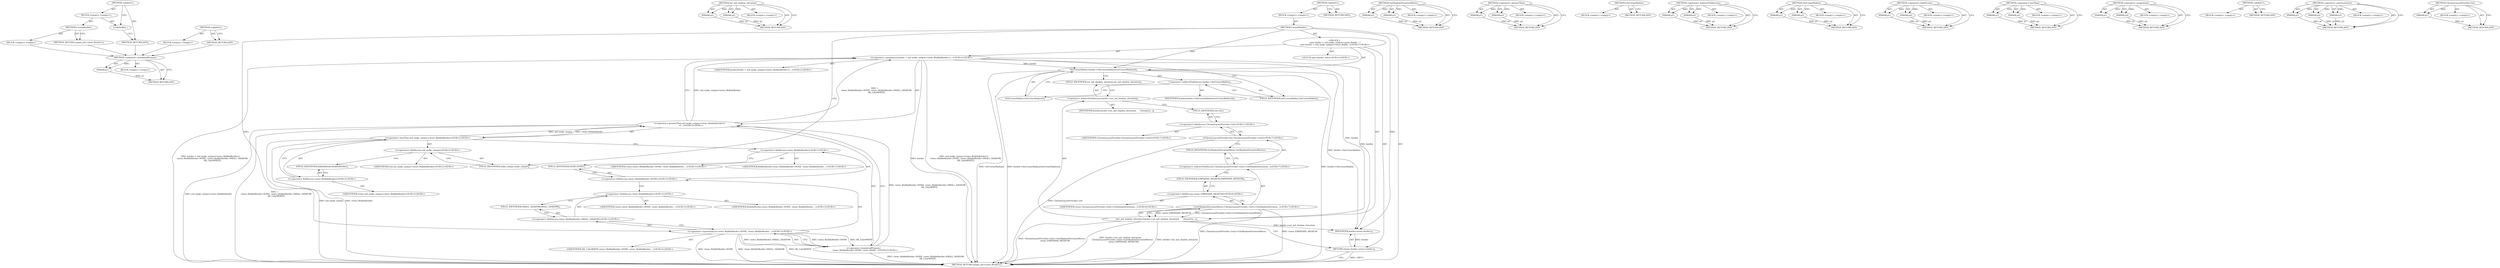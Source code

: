 digraph "&lt;global&gt;" {
vulnerable_96 [label=<(METHOD,&lt;operator&gt;.bracketedPrimary)>];
vulnerable_97 [label=<(PARAM,p1)>];
vulnerable_98 [label=<(BLOCK,&lt;empty&gt;,&lt;empty&gt;)>];
vulnerable_99 [label=<(METHOD_RETURN,ANY)>];
vulnerable_119 [label=<(METHOD,set_md_shadow_elevation)>];
vulnerable_120 [label=<(PARAM,p1)>];
vulnerable_121 [label=<(PARAM,p2)>];
vulnerable_122 [label=<(BLOCK,&lt;empty&gt;,&lt;empty&gt;)>];
vulnerable_123 [label=<(METHOD_RETURN,ANY)>];
vulnerable_6 [label=<(METHOD,&lt;global&gt;)<SUB>1</SUB>>];
vulnerable_7 [label=<(BLOCK,&lt;empty&gt;,&lt;empty&gt;)<SUB>1</SUB>>];
vulnerable_8 [label=<(METHOD,CreateBorder)<SUB>1</SUB>>];
vulnerable_9 [label="<(BLOCK,{
  auto border = std::make_unique&lt;views::Bubbl...,{
  auto border = std::make_unique&lt;views::Bubbl...)<SUB>1</SUB>>"];
vulnerable_10 [label="<(LOCAL,auto border: auto)<SUB>2</SUB>>"];
vulnerable_11 [label="<(&lt;operator&gt;.assignment,border = std::make_unique&lt;views::BubbleBorder&gt;(...)<SUB>2</SUB>>"];
vulnerable_12 [label="<(IDENTIFIER,border,border = std::make_unique&lt;views::BubbleBorder&gt;(...)<SUB>2</SUB>>"];
vulnerable_13 [label="<(&lt;operator&gt;.greaterThan,std::make_unique&lt;views::BubbleBorder&gt;(
      vi...)<SUB>2</SUB>>"];
vulnerable_14 [label="<(&lt;operator&gt;.lessThan,std::make_unique&lt;views::BubbleBorder)<SUB>2</SUB>>"];
vulnerable_15 [label="<(&lt;operator&gt;.fieldAccess,std::make_unique)<SUB>2</SUB>>"];
vulnerable_16 [label="<(IDENTIFIER,std,std::make_unique&lt;views::BubbleBorder)<SUB>2</SUB>>"];
vulnerable_17 [label=<(FIELD_IDENTIFIER,make_unique,make_unique)<SUB>2</SUB>>];
vulnerable_18 [label="<(&lt;operator&gt;.fieldAccess,views::BubbleBorder)<SUB>2</SUB>>"];
vulnerable_19 [label="<(IDENTIFIER,views,std::make_unique&lt;views::BubbleBorder)<SUB>2</SUB>>"];
vulnerable_20 [label=<(FIELD_IDENTIFIER,BubbleBorder,BubbleBorder)<SUB>2</SUB>>];
vulnerable_21 [label="<(&lt;operator&gt;.bracketedPrimary,(
      views::BubbleBorder::NONE, views::Bubbl...)<SUB>2</SUB>>"];
vulnerable_22 [label="<(&lt;operator&gt;.expressionList,views::BubbleBorder::NONE, views::BubbleBorder:...)<SUB>3</SUB>>"];
vulnerable_23 [label="<(&lt;operator&gt;.fieldAccess,views::BubbleBorder::NONE)<SUB>3</SUB>>"];
vulnerable_24 [label="<(&lt;operator&gt;.fieldAccess,views::BubbleBorder)<SUB>3</SUB>>"];
vulnerable_25 [label="<(IDENTIFIER,views,views::BubbleBorder::NONE, views::BubbleBorder:...)<SUB>3</SUB>>"];
vulnerable_26 [label="<(IDENTIFIER,BubbleBorder,views::BubbleBorder::NONE, views::BubbleBorder:...)<SUB>3</SUB>>"];
vulnerable_27 [label=<(FIELD_IDENTIFIER,NONE,NONE)<SUB>3</SUB>>];
vulnerable_28 [label="<(&lt;operator&gt;.fieldAccess,views::BubbleBorder::SMALL_SHADOW)<SUB>3</SUB>>"];
vulnerable_29 [label="<(&lt;operator&gt;.fieldAccess,views::BubbleBorder)<SUB>3</SUB>>"];
vulnerable_30 [label="<(IDENTIFIER,views,views::BubbleBorder::NONE, views::BubbleBorder:...)<SUB>3</SUB>>"];
vulnerable_31 [label="<(IDENTIFIER,BubbleBorder,views::BubbleBorder::NONE, views::BubbleBorder:...)<SUB>3</SUB>>"];
vulnerable_32 [label=<(FIELD_IDENTIFIER,SMALL_SHADOW,SMALL_SHADOW)<SUB>3</SUB>>];
vulnerable_33 [label="<(IDENTIFIER,SK_ColorWHITE,views::BubbleBorder::NONE, views::BubbleBorder:...)<SUB>4</SUB>>"];
vulnerable_34 [label=<(SetCornerRadius,border-&gt;SetCornerRadius(GetCornerRadius()))<SUB>5</SUB>>];
vulnerable_35 [label=<(&lt;operator&gt;.indirectFieldAccess,border-&gt;SetCornerRadius)<SUB>5</SUB>>];
vulnerable_36 [label=<(IDENTIFIER,border,border-&gt;SetCornerRadius(GetCornerRadius()))<SUB>5</SUB>>];
vulnerable_37 [label=<(FIELD_IDENTIFIER,SetCornerRadius,SetCornerRadius)<SUB>5</SUB>>];
vulnerable_38 [label=<(GetCornerRadius,GetCornerRadius())<SUB>5</SUB>>];
vulnerable_39 [label=<(set_md_shadow_elevation,border-&gt;set_md_shadow_elevation(
      ChromeLa...)<SUB>6</SUB>>];
vulnerable_40 [label=<(&lt;operator&gt;.indirectFieldAccess,border-&gt;set_md_shadow_elevation)<SUB>6</SUB>>];
vulnerable_41 [label=<(IDENTIFIER,border,border-&gt;set_md_shadow_elevation(
      ChromeLa...)<SUB>6</SUB>>];
vulnerable_42 [label=<(FIELD_IDENTIFIER,set_md_shadow_elevation,set_md_shadow_elevation)<SUB>6</SUB>>];
vulnerable_43 [label="<(GetShadowElevationMetric,ChromeLayoutProvider::Get()-&gt;GetShadowElevation...)<SUB>7</SUB>>"];
vulnerable_44 [label="<(&lt;operator&gt;.indirectFieldAccess,ChromeLayoutProvider::Get()-&gt;GetShadowElevation...)<SUB>7</SUB>>"];
vulnerable_45 [label="<(ChromeLayoutProvider.Get,ChromeLayoutProvider::Get())<SUB>7</SUB>>"];
vulnerable_46 [label="<(&lt;operator&gt;.fieldAccess,ChromeLayoutProvider::Get)<SUB>7</SUB>>"];
vulnerable_47 [label="<(IDENTIFIER,ChromeLayoutProvider,ChromeLayoutProvider::Get())<SUB>7</SUB>>"];
vulnerable_48 [label=<(FIELD_IDENTIFIER,Get,Get)<SUB>7</SUB>>];
vulnerable_49 [label=<(FIELD_IDENTIFIER,GetShadowElevationMetric,GetShadowElevationMetric)<SUB>7</SUB>>];
vulnerable_50 [label="<(&lt;operator&gt;.fieldAccess,views::EMPHASIS_MEDIUM)<SUB>8</SUB>>"];
vulnerable_51 [label="<(IDENTIFIER,views,ChromeLayoutProvider::Get()-&gt;GetShadowElevation...)<SUB>8</SUB>>"];
vulnerable_52 [label=<(FIELD_IDENTIFIER,EMPHASIS_MEDIUM,EMPHASIS_MEDIUM)<SUB>8</SUB>>];
vulnerable_53 [label=<(RETURN,return border;,return border;)<SUB>9</SUB>>];
vulnerable_54 [label=<(IDENTIFIER,border,return border;)<SUB>9</SUB>>];
vulnerable_55 [label=<(METHOD_RETURN,unique_ptr&lt;views.Border&gt;)<SUB>1</SUB>>];
vulnerable_57 [label=<(METHOD_RETURN,ANY)<SUB>1</SUB>>];
vulnerable_124 [label=<(METHOD,GetShadowElevationMetric)>];
vulnerable_125 [label=<(PARAM,p1)>];
vulnerable_126 [label=<(PARAM,p2)>];
vulnerable_127 [label=<(BLOCK,&lt;empty&gt;,&lt;empty&gt;)>];
vulnerable_128 [label=<(METHOD_RETURN,ANY)>];
vulnerable_81 [label=<(METHOD,&lt;operator&gt;.greaterThan)>];
vulnerable_82 [label=<(PARAM,p1)>];
vulnerable_83 [label=<(PARAM,p2)>];
vulnerable_84 [label=<(BLOCK,&lt;empty&gt;,&lt;empty&gt;)>];
vulnerable_85 [label=<(METHOD_RETURN,ANY)>];
vulnerable_116 [label=<(METHOD,GetCornerRadius)>];
vulnerable_117 [label=<(BLOCK,&lt;empty&gt;,&lt;empty&gt;)>];
vulnerable_118 [label=<(METHOD_RETURN,ANY)>];
vulnerable_111 [label=<(METHOD,&lt;operator&gt;.indirectFieldAccess)>];
vulnerable_112 [label=<(PARAM,p1)>];
vulnerable_113 [label=<(PARAM,p2)>];
vulnerable_114 [label=<(BLOCK,&lt;empty&gt;,&lt;empty&gt;)>];
vulnerable_115 [label=<(METHOD_RETURN,ANY)>];
vulnerable_106 [label=<(METHOD,SetCornerRadius)>];
vulnerable_107 [label=<(PARAM,p1)>];
vulnerable_108 [label=<(PARAM,p2)>];
vulnerable_109 [label=<(BLOCK,&lt;empty&gt;,&lt;empty&gt;)>];
vulnerable_110 [label=<(METHOD_RETURN,ANY)>];
vulnerable_91 [label=<(METHOD,&lt;operator&gt;.fieldAccess)>];
vulnerable_92 [label=<(PARAM,p1)>];
vulnerable_93 [label=<(PARAM,p2)>];
vulnerable_94 [label=<(BLOCK,&lt;empty&gt;,&lt;empty&gt;)>];
vulnerable_95 [label=<(METHOD_RETURN,ANY)>];
vulnerable_86 [label=<(METHOD,&lt;operator&gt;.lessThan)>];
vulnerable_87 [label=<(PARAM,p1)>];
vulnerable_88 [label=<(PARAM,p2)>];
vulnerable_89 [label=<(BLOCK,&lt;empty&gt;,&lt;empty&gt;)>];
vulnerable_90 [label=<(METHOD_RETURN,ANY)>];
vulnerable_76 [label=<(METHOD,&lt;operator&gt;.assignment)>];
vulnerable_77 [label=<(PARAM,p1)>];
vulnerable_78 [label=<(PARAM,p2)>];
vulnerable_79 [label=<(BLOCK,&lt;empty&gt;,&lt;empty&gt;)>];
vulnerable_80 [label=<(METHOD_RETURN,ANY)>];
vulnerable_70 [label=<(METHOD,&lt;global&gt;)<SUB>1</SUB>>];
vulnerable_71 [label=<(BLOCK,&lt;empty&gt;,&lt;empty&gt;)>];
vulnerable_72 [label=<(METHOD_RETURN,ANY)>];
vulnerable_100 [label=<(METHOD,&lt;operator&gt;.expressionList)>];
vulnerable_101 [label=<(PARAM,p1)>];
vulnerable_102 [label=<(PARAM,p2)>];
vulnerable_103 [label=<(PARAM,p3)>];
vulnerable_104 [label=<(BLOCK,&lt;empty&gt;,&lt;empty&gt;)>];
vulnerable_105 [label=<(METHOD_RETURN,ANY)>];
vulnerable_129 [label=<(METHOD,ChromeLayoutProvider.Get)>];
vulnerable_130 [label=<(PARAM,p1)>];
vulnerable_131 [label=<(BLOCK,&lt;empty&gt;,&lt;empty&gt;)>];
vulnerable_132 [label=<(METHOD_RETURN,ANY)>];
fixed_6 [label=<(METHOD,&lt;global&gt;)<SUB>1</SUB>>];
fixed_7 [label=<(BLOCK,&lt;empty&gt;,&lt;empty&gt;)<SUB>1</SUB>>];
fixed_8 [label=<(METHOD,CreateBorder)<SUB>1</SUB>>];
fixed_9 [label=<(BLOCK,&lt;empty&gt;,&lt;empty&gt;)>];
fixed_10 [label=<(METHOD_RETURN,unique_ptr&lt;views.Border&gt;)<SUB>1</SUB>>];
fixed_12 [label=<(UNKNOWN,,)>];
fixed_13 [label=<(METHOD_RETURN,ANY)<SUB>1</SUB>>];
fixed_22 [label=<(METHOD,&lt;global&gt;)<SUB>1</SUB>>];
fixed_23 [label=<(BLOCK,&lt;empty&gt;,&lt;empty&gt;)>];
fixed_24 [label=<(METHOD_RETURN,ANY)>];
vulnerable_96 -> vulnerable_97  [key=0, label="AST: "];
vulnerable_96 -> vulnerable_97  [key=1, label="DDG: "];
vulnerable_96 -> vulnerable_98  [key=0, label="AST: "];
vulnerable_96 -> vulnerable_99  [key=0, label="AST: "];
vulnerable_96 -> vulnerable_99  [key=1, label="CFG: "];
vulnerable_97 -> vulnerable_99  [key=0, label="DDG: p1"];
vulnerable_119 -> vulnerable_120  [key=0, label="AST: "];
vulnerable_119 -> vulnerable_120  [key=1, label="DDG: "];
vulnerable_119 -> vulnerable_122  [key=0, label="AST: "];
vulnerable_119 -> vulnerable_121  [key=0, label="AST: "];
vulnerable_119 -> vulnerable_121  [key=1, label="DDG: "];
vulnerable_119 -> vulnerable_123  [key=0, label="AST: "];
vulnerable_119 -> vulnerable_123  [key=1, label="CFG: "];
vulnerable_120 -> vulnerable_123  [key=0, label="DDG: p1"];
vulnerable_121 -> vulnerable_123  [key=0, label="DDG: p2"];
vulnerable_6 -> vulnerable_7  [key=0, label="AST: "];
vulnerable_6 -> vulnerable_57  [key=0, label="AST: "];
vulnerable_6 -> vulnerable_57  [key=1, label="CFG: "];
vulnerable_7 -> vulnerable_8  [key=0, label="AST: "];
vulnerable_8 -> vulnerable_9  [key=0, label="AST: "];
vulnerable_8 -> vulnerable_55  [key=0, label="AST: "];
vulnerable_8 -> vulnerable_17  [key=0, label="CFG: "];
vulnerable_8 -> vulnerable_34  [key=0, label="DDG: "];
vulnerable_8 -> vulnerable_54  [key=0, label="DDG: "];
vulnerable_8 -> vulnerable_22  [key=0, label="DDG: "];
vulnerable_9 -> vulnerable_10  [key=0, label="AST: "];
vulnerable_9 -> vulnerable_11  [key=0, label="AST: "];
vulnerable_9 -> vulnerable_34  [key=0, label="AST: "];
vulnerable_9 -> vulnerable_39  [key=0, label="AST: "];
vulnerable_9 -> vulnerable_53  [key=0, label="AST: "];
vulnerable_11 -> vulnerable_12  [key=0, label="AST: "];
vulnerable_11 -> vulnerable_13  [key=0, label="AST: "];
vulnerable_11 -> vulnerable_37  [key=0, label="CFG: "];
vulnerable_11 -> vulnerable_55  [key=0, label="DDG: border"];
vulnerable_11 -> vulnerable_55  [key=1, label="DDG: std::make_unique&lt;views::BubbleBorder&gt;(
      views::BubbleBorder::NONE, views::BubbleBorder::SMALL_SHADOW,
      SK_ColorWHITE)"];
vulnerable_11 -> vulnerable_55  [key=2, label="DDG: border = std::make_unique&lt;views::BubbleBorder&gt;(
      views::BubbleBorder::NONE, views::BubbleBorder::SMALL_SHADOW,
      SK_ColorWHITE)"];
vulnerable_11 -> vulnerable_34  [key=0, label="DDG: border"];
vulnerable_11 -> vulnerable_39  [key=0, label="DDG: border"];
vulnerable_11 -> vulnerable_54  [key=0, label="DDG: border"];
vulnerable_13 -> vulnerable_14  [key=0, label="AST: "];
vulnerable_13 -> vulnerable_21  [key=0, label="AST: "];
vulnerable_13 -> vulnerable_11  [key=0, label="CFG: "];
vulnerable_13 -> vulnerable_11  [key=1, label="DDG: std::make_unique&lt;views::BubbleBorder"];
vulnerable_13 -> vulnerable_11  [key=2, label="DDG: (
      views::BubbleBorder::NONE, views::BubbleBorder::SMALL_SHADOW,
      SK_ColorWHITE)"];
vulnerable_13 -> vulnerable_55  [key=0, label="DDG: std::make_unique&lt;views::BubbleBorder"];
vulnerable_13 -> vulnerable_55  [key=1, label="DDG: (
      views::BubbleBorder::NONE, views::BubbleBorder::SMALL_SHADOW,
      SK_ColorWHITE)"];
vulnerable_14 -> vulnerable_15  [key=0, label="AST: "];
vulnerable_14 -> vulnerable_18  [key=0, label="AST: "];
vulnerable_14 -> vulnerable_24  [key=0, label="CFG: "];
vulnerable_14 -> vulnerable_55  [key=0, label="DDG: std::make_unique"];
vulnerable_14 -> vulnerable_55  [key=1, label="DDG: views::BubbleBorder"];
vulnerable_14 -> vulnerable_13  [key=0, label="DDG: std::make_unique"];
vulnerable_14 -> vulnerable_13  [key=1, label="DDG: views::BubbleBorder"];
vulnerable_15 -> vulnerable_16  [key=0, label="AST: "];
vulnerable_15 -> vulnerable_17  [key=0, label="AST: "];
vulnerable_15 -> vulnerable_20  [key=0, label="CFG: "];
vulnerable_17 -> vulnerable_15  [key=0, label="CFG: "];
vulnerable_18 -> vulnerable_19  [key=0, label="AST: "];
vulnerable_18 -> vulnerable_20  [key=0, label="AST: "];
vulnerable_18 -> vulnerable_14  [key=0, label="CFG: "];
vulnerable_20 -> vulnerable_18  [key=0, label="CFG: "];
vulnerable_21 -> vulnerable_22  [key=0, label="AST: "];
vulnerable_21 -> vulnerable_13  [key=0, label="CFG: "];
vulnerable_21 -> vulnerable_13  [key=1, label="DDG: views::BubbleBorder::NONE, views::BubbleBorder::SMALL_SHADOW,
      SK_ColorWHITE"];
vulnerable_21 -> vulnerable_55  [key=0, label="DDG: views::BubbleBorder::NONE, views::BubbleBorder::SMALL_SHADOW,
      SK_ColorWHITE"];
vulnerable_22 -> vulnerable_23  [key=0, label="AST: "];
vulnerable_22 -> vulnerable_28  [key=0, label="AST: "];
vulnerable_22 -> vulnerable_33  [key=0, label="AST: "];
vulnerable_22 -> vulnerable_21  [key=0, label="CFG: "];
vulnerable_22 -> vulnerable_21  [key=1, label="DDG: views::BubbleBorder::NONE"];
vulnerable_22 -> vulnerable_21  [key=2, label="DDG: views::BubbleBorder::SMALL_SHADOW"];
vulnerable_22 -> vulnerable_21  [key=3, label="DDG: SK_ColorWHITE"];
vulnerable_22 -> vulnerable_55  [key=0, label="DDG: views::BubbleBorder::NONE"];
vulnerable_22 -> vulnerable_55  [key=1, label="DDG: views::BubbleBorder::SMALL_SHADOW"];
vulnerable_22 -> vulnerable_55  [key=2, label="DDG: SK_ColorWHITE"];
vulnerable_23 -> vulnerable_24  [key=0, label="AST: "];
vulnerable_23 -> vulnerable_27  [key=0, label="AST: "];
vulnerable_23 -> vulnerable_29  [key=0, label="CFG: "];
vulnerable_24 -> vulnerable_25  [key=0, label="AST: "];
vulnerable_24 -> vulnerable_26  [key=0, label="AST: "];
vulnerable_24 -> vulnerable_27  [key=0, label="CFG: "];
vulnerable_27 -> vulnerable_23  [key=0, label="CFG: "];
vulnerable_28 -> vulnerable_29  [key=0, label="AST: "];
vulnerable_28 -> vulnerable_32  [key=0, label="AST: "];
vulnerable_28 -> vulnerable_22  [key=0, label="CFG: "];
vulnerable_29 -> vulnerable_30  [key=0, label="AST: "];
vulnerable_29 -> vulnerable_31  [key=0, label="AST: "];
vulnerable_29 -> vulnerable_32  [key=0, label="CFG: "];
vulnerable_32 -> vulnerable_28  [key=0, label="CFG: "];
vulnerable_34 -> vulnerable_35  [key=0, label="AST: "];
vulnerable_34 -> vulnerable_38  [key=0, label="AST: "];
vulnerable_34 -> vulnerable_42  [key=0, label="CFG: "];
vulnerable_34 -> vulnerable_55  [key=0, label="DDG: border-&gt;SetCornerRadius"];
vulnerable_34 -> vulnerable_55  [key=1, label="DDG: GetCornerRadius()"];
vulnerable_34 -> vulnerable_55  [key=2, label="DDG: border-&gt;SetCornerRadius(GetCornerRadius())"];
vulnerable_34 -> vulnerable_54  [key=0, label="DDG: border-&gt;SetCornerRadius"];
vulnerable_35 -> vulnerable_36  [key=0, label="AST: "];
vulnerable_35 -> vulnerable_37  [key=0, label="AST: "];
vulnerable_35 -> vulnerable_38  [key=0, label="CFG: "];
vulnerable_37 -> vulnerable_35  [key=0, label="CFG: "];
vulnerable_38 -> vulnerable_34  [key=0, label="CFG: "];
vulnerable_39 -> vulnerable_40  [key=0, label="AST: "];
vulnerable_39 -> vulnerable_43  [key=0, label="AST: "];
vulnerable_39 -> vulnerable_53  [key=0, label="CFG: "];
vulnerable_39 -> vulnerable_55  [key=0, label="DDG: border-&gt;set_md_shadow_elevation"];
vulnerable_39 -> vulnerable_55  [key=1, label="DDG: ChromeLayoutProvider::Get()-&gt;GetShadowElevationMetric(
          views::EMPHASIS_MEDIUM)"];
vulnerable_39 -> vulnerable_55  [key=2, label="DDG: border-&gt;set_md_shadow_elevation(
      ChromeLayoutProvider::Get()-&gt;GetShadowElevationMetric(
          views::EMPHASIS_MEDIUM))"];
vulnerable_39 -> vulnerable_54  [key=0, label="DDG: border-&gt;set_md_shadow_elevation"];
vulnerable_40 -> vulnerable_41  [key=0, label="AST: "];
vulnerable_40 -> vulnerable_42  [key=0, label="AST: "];
vulnerable_40 -> vulnerable_48  [key=0, label="CFG: "];
vulnerable_42 -> vulnerable_40  [key=0, label="CFG: "];
vulnerable_43 -> vulnerable_44  [key=0, label="AST: "];
vulnerable_43 -> vulnerable_50  [key=0, label="AST: "];
vulnerable_43 -> vulnerable_39  [key=0, label="CFG: "];
vulnerable_43 -> vulnerable_39  [key=1, label="DDG: ChromeLayoutProvider::Get()-&gt;GetShadowElevationMetric"];
vulnerable_43 -> vulnerable_39  [key=2, label="DDG: views::EMPHASIS_MEDIUM"];
vulnerable_43 -> vulnerable_55  [key=0, label="DDG: ChromeLayoutProvider::Get()-&gt;GetShadowElevationMetric"];
vulnerable_43 -> vulnerable_55  [key=1, label="DDG: views::EMPHASIS_MEDIUM"];
vulnerable_44 -> vulnerable_45  [key=0, label="AST: "];
vulnerable_44 -> vulnerable_49  [key=0, label="AST: "];
vulnerable_44 -> vulnerable_52  [key=0, label="CFG: "];
vulnerable_45 -> vulnerable_46  [key=0, label="AST: "];
vulnerable_45 -> vulnerable_49  [key=0, label="CFG: "];
vulnerable_45 -> vulnerable_55  [key=0, label="DDG: ChromeLayoutProvider::Get"];
vulnerable_46 -> vulnerable_47  [key=0, label="AST: "];
vulnerable_46 -> vulnerable_48  [key=0, label="AST: "];
vulnerable_46 -> vulnerable_45  [key=0, label="CFG: "];
vulnerable_48 -> vulnerable_46  [key=0, label="CFG: "];
vulnerable_49 -> vulnerable_44  [key=0, label="CFG: "];
vulnerable_50 -> vulnerable_51  [key=0, label="AST: "];
vulnerable_50 -> vulnerable_52  [key=0, label="AST: "];
vulnerable_50 -> vulnerable_43  [key=0, label="CFG: "];
vulnerable_52 -> vulnerable_50  [key=0, label="CFG: "];
vulnerable_53 -> vulnerable_54  [key=0, label="AST: "];
vulnerable_53 -> vulnerable_55  [key=0, label="CFG: "];
vulnerable_53 -> vulnerable_55  [key=1, label="DDG: &lt;RET&gt;"];
vulnerable_54 -> vulnerable_53  [key=0, label="DDG: border"];
vulnerable_124 -> vulnerable_125  [key=0, label="AST: "];
vulnerable_124 -> vulnerable_125  [key=1, label="DDG: "];
vulnerable_124 -> vulnerable_127  [key=0, label="AST: "];
vulnerable_124 -> vulnerable_126  [key=0, label="AST: "];
vulnerable_124 -> vulnerable_126  [key=1, label="DDG: "];
vulnerable_124 -> vulnerable_128  [key=0, label="AST: "];
vulnerable_124 -> vulnerable_128  [key=1, label="CFG: "];
vulnerable_125 -> vulnerable_128  [key=0, label="DDG: p1"];
vulnerable_126 -> vulnerable_128  [key=0, label="DDG: p2"];
vulnerable_81 -> vulnerable_82  [key=0, label="AST: "];
vulnerable_81 -> vulnerable_82  [key=1, label="DDG: "];
vulnerable_81 -> vulnerable_84  [key=0, label="AST: "];
vulnerable_81 -> vulnerable_83  [key=0, label="AST: "];
vulnerable_81 -> vulnerable_83  [key=1, label="DDG: "];
vulnerable_81 -> vulnerable_85  [key=0, label="AST: "];
vulnerable_81 -> vulnerable_85  [key=1, label="CFG: "];
vulnerable_82 -> vulnerable_85  [key=0, label="DDG: p1"];
vulnerable_83 -> vulnerable_85  [key=0, label="DDG: p2"];
vulnerable_116 -> vulnerable_117  [key=0, label="AST: "];
vulnerable_116 -> vulnerable_118  [key=0, label="AST: "];
vulnerable_116 -> vulnerable_118  [key=1, label="CFG: "];
vulnerable_111 -> vulnerable_112  [key=0, label="AST: "];
vulnerable_111 -> vulnerable_112  [key=1, label="DDG: "];
vulnerable_111 -> vulnerable_114  [key=0, label="AST: "];
vulnerable_111 -> vulnerable_113  [key=0, label="AST: "];
vulnerable_111 -> vulnerable_113  [key=1, label="DDG: "];
vulnerable_111 -> vulnerable_115  [key=0, label="AST: "];
vulnerable_111 -> vulnerable_115  [key=1, label="CFG: "];
vulnerable_112 -> vulnerable_115  [key=0, label="DDG: p1"];
vulnerable_113 -> vulnerable_115  [key=0, label="DDG: p2"];
vulnerable_106 -> vulnerable_107  [key=0, label="AST: "];
vulnerable_106 -> vulnerable_107  [key=1, label="DDG: "];
vulnerable_106 -> vulnerable_109  [key=0, label="AST: "];
vulnerable_106 -> vulnerable_108  [key=0, label="AST: "];
vulnerable_106 -> vulnerable_108  [key=1, label="DDG: "];
vulnerable_106 -> vulnerable_110  [key=0, label="AST: "];
vulnerable_106 -> vulnerable_110  [key=1, label="CFG: "];
vulnerable_107 -> vulnerable_110  [key=0, label="DDG: p1"];
vulnerable_108 -> vulnerable_110  [key=0, label="DDG: p2"];
vulnerable_91 -> vulnerable_92  [key=0, label="AST: "];
vulnerable_91 -> vulnerable_92  [key=1, label="DDG: "];
vulnerable_91 -> vulnerable_94  [key=0, label="AST: "];
vulnerable_91 -> vulnerable_93  [key=0, label="AST: "];
vulnerable_91 -> vulnerable_93  [key=1, label="DDG: "];
vulnerable_91 -> vulnerable_95  [key=0, label="AST: "];
vulnerable_91 -> vulnerable_95  [key=1, label="CFG: "];
vulnerable_92 -> vulnerable_95  [key=0, label="DDG: p1"];
vulnerable_93 -> vulnerable_95  [key=0, label="DDG: p2"];
vulnerable_86 -> vulnerable_87  [key=0, label="AST: "];
vulnerable_86 -> vulnerable_87  [key=1, label="DDG: "];
vulnerable_86 -> vulnerable_89  [key=0, label="AST: "];
vulnerable_86 -> vulnerable_88  [key=0, label="AST: "];
vulnerable_86 -> vulnerable_88  [key=1, label="DDG: "];
vulnerable_86 -> vulnerable_90  [key=0, label="AST: "];
vulnerable_86 -> vulnerable_90  [key=1, label="CFG: "];
vulnerable_87 -> vulnerable_90  [key=0, label="DDG: p1"];
vulnerable_88 -> vulnerable_90  [key=0, label="DDG: p2"];
vulnerable_76 -> vulnerable_77  [key=0, label="AST: "];
vulnerable_76 -> vulnerable_77  [key=1, label="DDG: "];
vulnerable_76 -> vulnerable_79  [key=0, label="AST: "];
vulnerable_76 -> vulnerable_78  [key=0, label="AST: "];
vulnerable_76 -> vulnerable_78  [key=1, label="DDG: "];
vulnerable_76 -> vulnerable_80  [key=0, label="AST: "];
vulnerable_76 -> vulnerable_80  [key=1, label="CFG: "];
vulnerable_77 -> vulnerable_80  [key=0, label="DDG: p1"];
vulnerable_78 -> vulnerable_80  [key=0, label="DDG: p2"];
vulnerable_70 -> vulnerable_71  [key=0, label="AST: "];
vulnerable_70 -> vulnerable_72  [key=0, label="AST: "];
vulnerable_70 -> vulnerable_72  [key=1, label="CFG: "];
vulnerable_100 -> vulnerable_101  [key=0, label="AST: "];
vulnerable_100 -> vulnerable_101  [key=1, label="DDG: "];
vulnerable_100 -> vulnerable_104  [key=0, label="AST: "];
vulnerable_100 -> vulnerable_102  [key=0, label="AST: "];
vulnerable_100 -> vulnerable_102  [key=1, label="DDG: "];
vulnerable_100 -> vulnerable_105  [key=0, label="AST: "];
vulnerable_100 -> vulnerable_105  [key=1, label="CFG: "];
vulnerable_100 -> vulnerable_103  [key=0, label="AST: "];
vulnerable_100 -> vulnerable_103  [key=1, label="DDG: "];
vulnerable_101 -> vulnerable_105  [key=0, label="DDG: p1"];
vulnerable_102 -> vulnerable_105  [key=0, label="DDG: p2"];
vulnerable_103 -> vulnerable_105  [key=0, label="DDG: p3"];
vulnerable_129 -> vulnerable_130  [key=0, label="AST: "];
vulnerable_129 -> vulnerable_130  [key=1, label="DDG: "];
vulnerable_129 -> vulnerable_131  [key=0, label="AST: "];
vulnerable_129 -> vulnerable_132  [key=0, label="AST: "];
vulnerable_129 -> vulnerable_132  [key=1, label="CFG: "];
vulnerable_130 -> vulnerable_132  [key=0, label="DDG: p1"];
fixed_6 -> fixed_7  [key=0, label="AST: "];
fixed_6 -> fixed_13  [key=0, label="AST: "];
fixed_6 -> fixed_12  [key=0, label="CFG: "];
fixed_7 -> fixed_8  [key=0, label="AST: "];
fixed_7 -> fixed_12  [key=0, label="AST: "];
fixed_8 -> fixed_9  [key=0, label="AST: "];
fixed_8 -> fixed_10  [key=0, label="AST: "];
fixed_8 -> fixed_10  [key=1, label="CFG: "];
fixed_9 -> vulnerable_96  [key=0];
fixed_10 -> vulnerable_96  [key=0];
fixed_12 -> fixed_13  [key=0, label="CFG: "];
fixed_13 -> vulnerable_96  [key=0];
fixed_22 -> fixed_23  [key=0, label="AST: "];
fixed_22 -> fixed_24  [key=0, label="AST: "];
fixed_22 -> fixed_24  [key=1, label="CFG: "];
fixed_23 -> vulnerable_96  [key=0];
fixed_24 -> vulnerable_96  [key=0];
}
